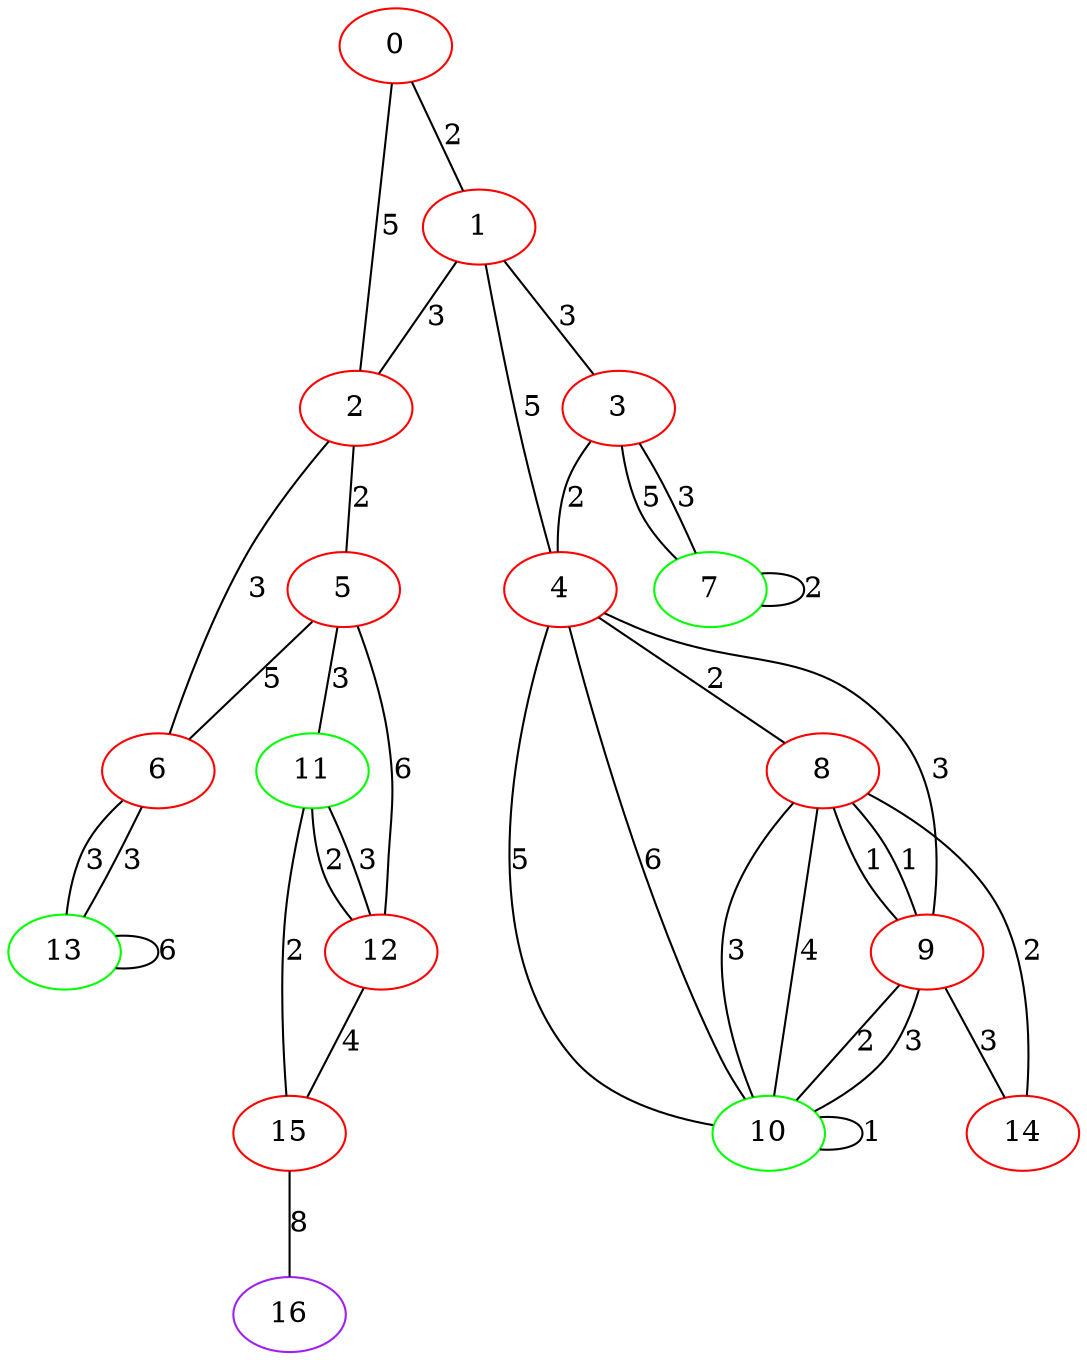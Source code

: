 graph "" {
0 [color=red, weight=1];
1 [color=red, weight=1];
2 [color=red, weight=1];
3 [color=red, weight=1];
4 [color=red, weight=1];
5 [color=red, weight=1];
6 [color=red, weight=1];
7 [color=green, weight=2];
8 [color=red, weight=1];
9 [color=red, weight=1];
10 [color=green, weight=2];
11 [color=green, weight=2];
12 [color=red, weight=1];
13 [color=green, weight=2];
14 [color=red, weight=1];
15 [color=red, weight=1];
16 [color=purple, weight=4];
0 -- 1  [key=0, label=2];
0 -- 2  [key=0, label=5];
1 -- 2  [key=0, label=3];
1 -- 3  [key=0, label=3];
1 -- 4  [key=0, label=5];
2 -- 5  [key=0, label=2];
2 -- 6  [key=0, label=3];
3 -- 4  [key=0, label=2];
3 -- 7  [key=0, label=5];
3 -- 7  [key=1, label=3];
4 -- 8  [key=0, label=2];
4 -- 9  [key=0, label=3];
4 -- 10  [key=0, label=5];
4 -- 10  [key=1, label=6];
5 -- 11  [key=0, label=3];
5 -- 12  [key=0, label=6];
5 -- 6  [key=0, label=5];
6 -- 13  [key=0, label=3];
6 -- 13  [key=1, label=3];
7 -- 7  [key=0, label=2];
8 -- 9  [key=0, label=1];
8 -- 9  [key=1, label=1];
8 -- 10  [key=0, label=3];
8 -- 10  [key=1, label=4];
8 -- 14  [key=0, label=2];
9 -- 10  [key=0, label=2];
9 -- 10  [key=1, label=3];
9 -- 14  [key=0, label=3];
10 -- 10  [key=0, label=1];
11 -- 12  [key=0, label=2];
11 -- 12  [key=1, label=3];
11 -- 15  [key=0, label=2];
12 -- 15  [key=0, label=4];
13 -- 13  [key=0, label=6];
15 -- 16  [key=0, label=8];
}
